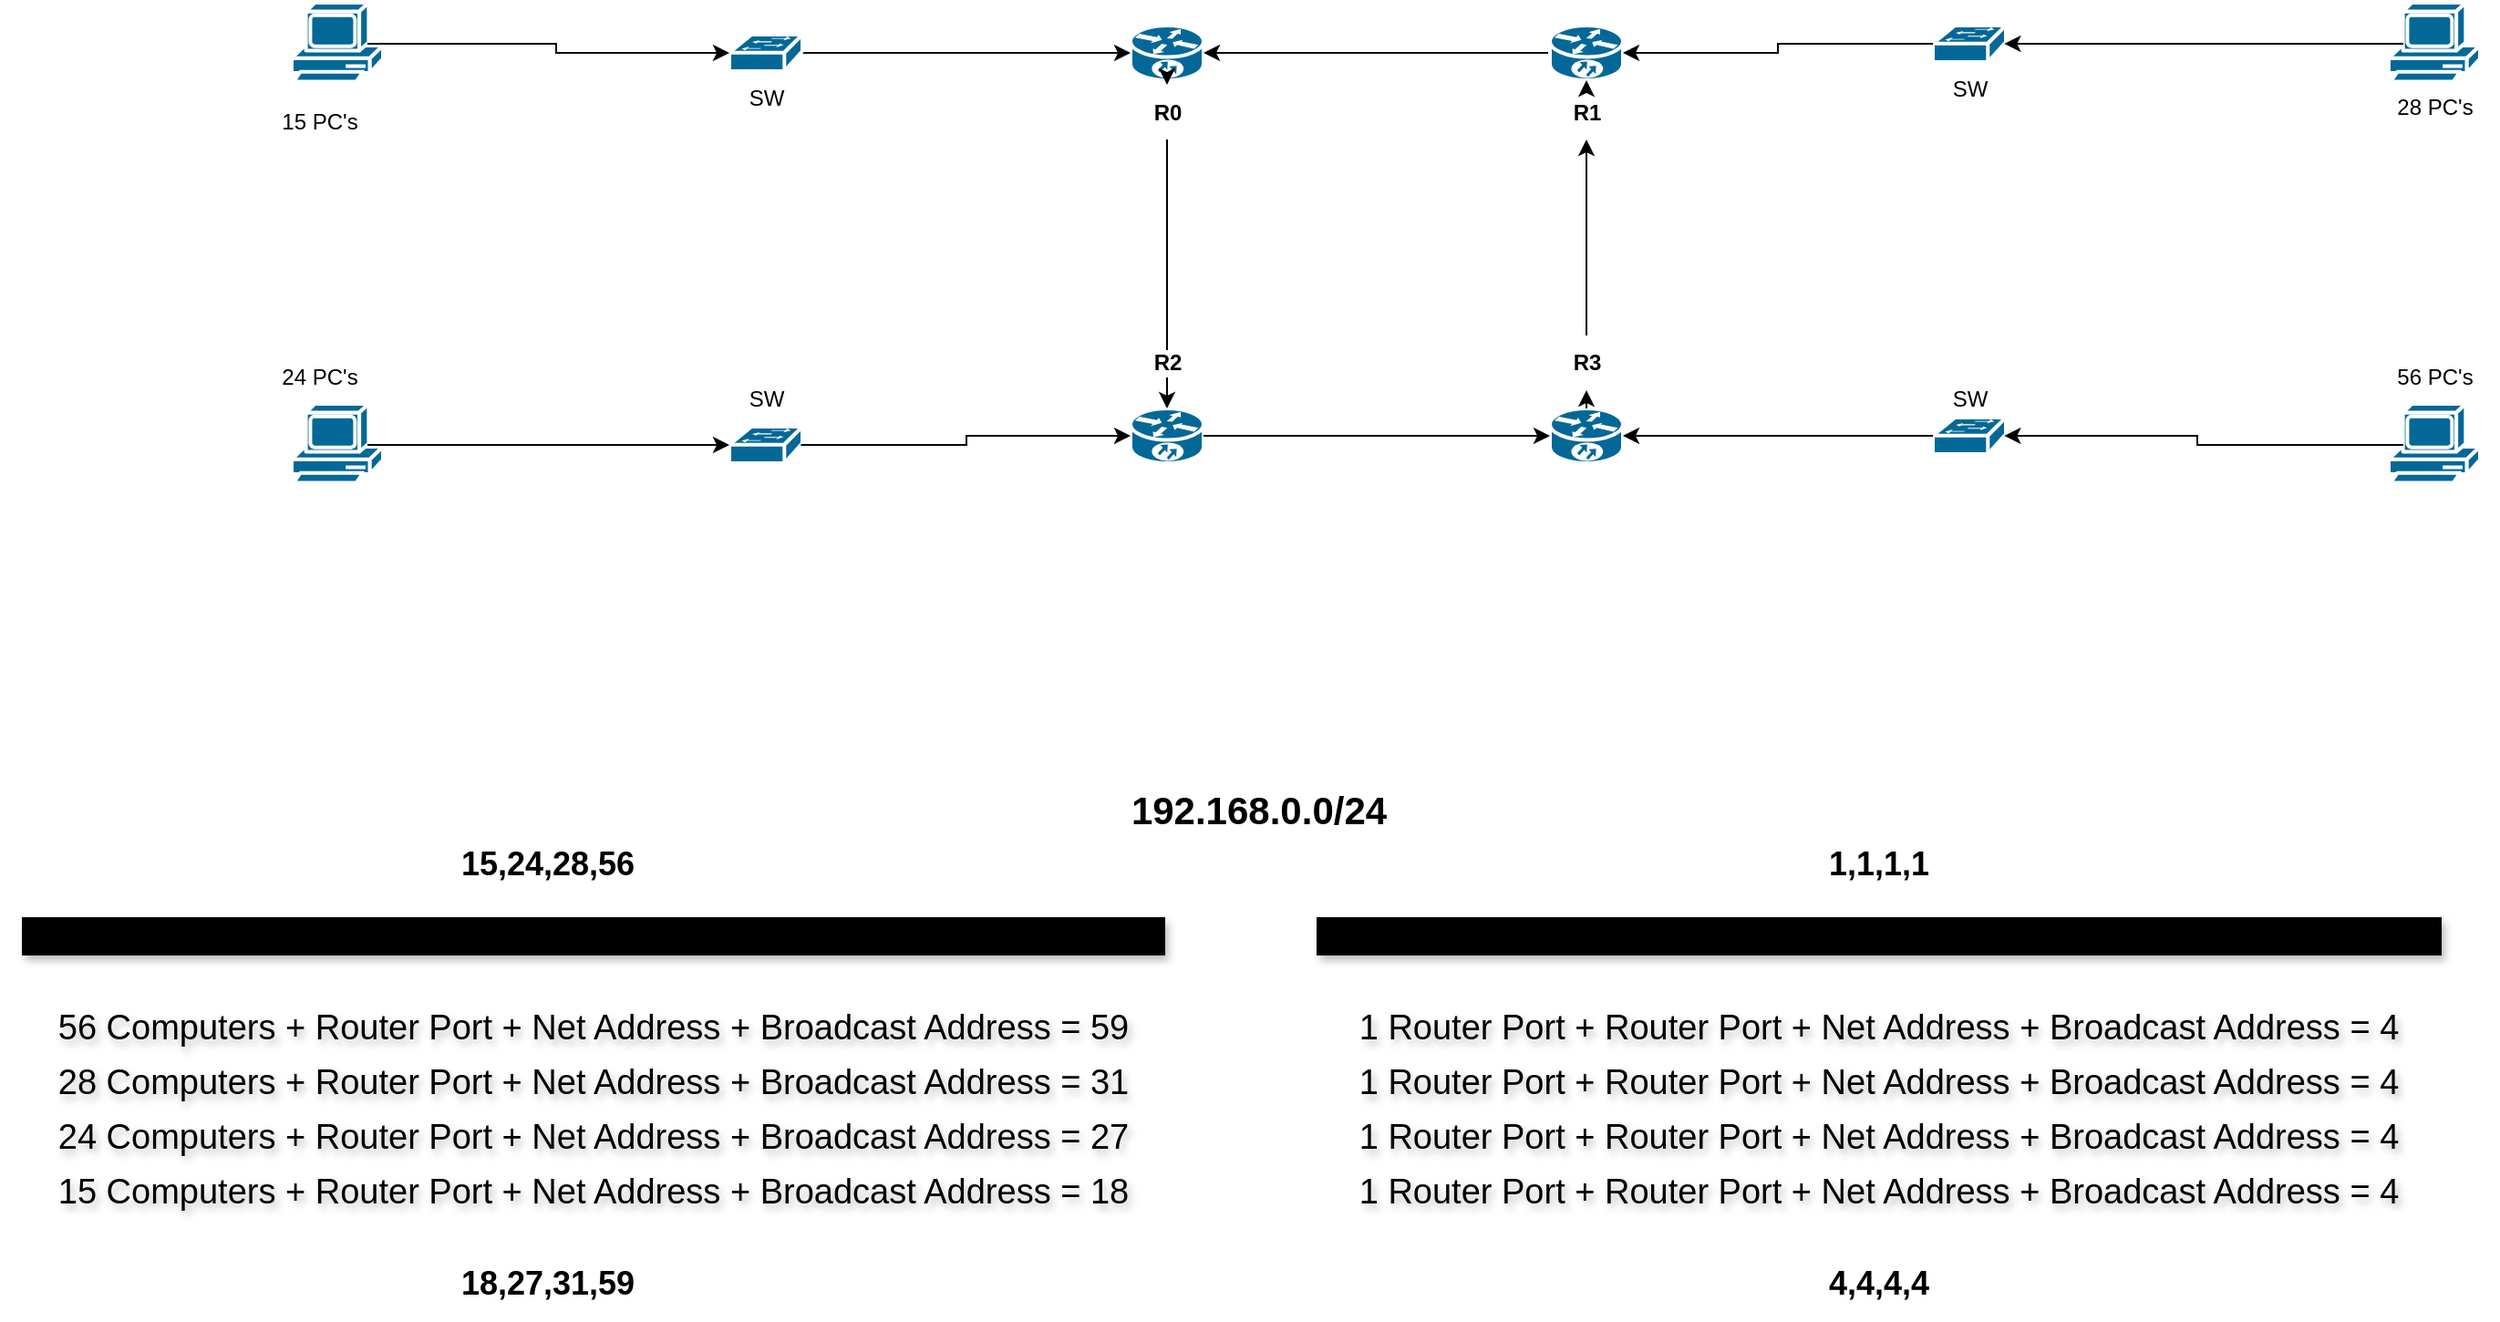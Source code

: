 <mxfile version="27.0.9">
  <diagram name="Page-1" id="5Tx74xS0qSwGj4PKJpqM">
    <mxGraphModel dx="2303" dy="805" grid="1" gridSize="10" guides="1" tooltips="1" connect="1" arrows="1" fold="1" page="1" pageScale="1" pageWidth="850" pageHeight="1100" math="0" shadow="0">
      <root>
        <mxCell id="0" />
        <mxCell id="1" parent="0" />
        <mxCell id="ZUMvITLSYGSGIxtLo2zt-1" value="" style="shape=mxgraph.cisco.routers.10700;sketch=0;html=1;pointerEvents=1;dashed=0;fillColor=#036897;strokeColor=#ffffff;strokeWidth=2;verticalLabelPosition=bottom;verticalAlign=top;align=center;outlineConnect=0;" parent="1" vertex="1">
          <mxGeometry x="240" y="150" width="40" height="30" as="geometry" />
        </mxCell>
        <mxCell id="ZUMvITLSYGSGIxtLo2zt-20" style="edgeStyle=orthogonalEdgeStyle;rounded=0;orthogonalLoop=1;jettySize=auto;html=1;exitX=0;exitY=0.5;exitDx=0;exitDy=0;exitPerimeter=0;" parent="1" source="ZUMvITLSYGSGIxtLo2zt-2" target="ZUMvITLSYGSGIxtLo2zt-1" edge="1">
          <mxGeometry relative="1" as="geometry" />
        </mxCell>
        <mxCell id="ZUMvITLSYGSGIxtLo2zt-2" value="" style="shape=mxgraph.cisco.routers.10700;sketch=0;html=1;pointerEvents=1;dashed=0;fillColor=#036897;strokeColor=#ffffff;strokeWidth=2;verticalLabelPosition=bottom;verticalAlign=top;align=center;outlineConnect=0;" parent="1" vertex="1">
          <mxGeometry x="470" y="150" width="40" height="30" as="geometry" />
        </mxCell>
        <mxCell id="ZUMvITLSYGSGIxtLo2zt-3" value="" style="shape=mxgraph.cisco.routers.10700;sketch=0;html=1;pointerEvents=1;dashed=0;fillColor=#036897;strokeColor=#ffffff;strokeWidth=2;verticalLabelPosition=bottom;verticalAlign=top;align=center;outlineConnect=0;" parent="1" vertex="1">
          <mxGeometry x="240" y="360" width="40" height="30" as="geometry" />
        </mxCell>
        <mxCell id="ZUMvITLSYGSGIxtLo2zt-4" value="" style="shape=mxgraph.cisco.routers.10700;sketch=0;html=1;pointerEvents=1;dashed=0;fillColor=#036897;strokeColor=#ffffff;strokeWidth=2;verticalLabelPosition=bottom;verticalAlign=top;align=center;outlineConnect=0;" parent="1" vertex="1">
          <mxGeometry x="470" y="360" width="40" height="30" as="geometry" />
        </mxCell>
        <mxCell id="ZUMvITLSYGSGIxtLo2zt-21" style="edgeStyle=orthogonalEdgeStyle;rounded=0;orthogonalLoop=1;jettySize=auto;html=1;exitX=0.98;exitY=0.5;exitDx=0;exitDy=0;exitPerimeter=0;" parent="1" source="ZUMvITLSYGSGIxtLo2zt-6" target="ZUMvITLSYGSGIxtLo2zt-1" edge="1">
          <mxGeometry relative="1" as="geometry" />
        </mxCell>
        <mxCell id="ZUMvITLSYGSGIxtLo2zt-6" value="" style="shape=mxgraph.cisco.switches.workgroup_switch;sketch=0;html=1;pointerEvents=1;dashed=0;fillColor=#036897;strokeColor=#ffffff;strokeWidth=2;verticalLabelPosition=bottom;verticalAlign=top;align=center;outlineConnect=0;" parent="1" vertex="1">
          <mxGeometry x="20" y="155" width="40" height="20" as="geometry" />
        </mxCell>
        <mxCell id="ZUMvITLSYGSGIxtLo2zt-7" value="" style="shape=mxgraph.cisco.switches.workgroup_switch;sketch=0;html=1;pointerEvents=1;dashed=0;fillColor=#036897;strokeColor=#ffffff;strokeWidth=2;verticalLabelPosition=bottom;verticalAlign=top;align=center;outlineConnect=0;" parent="1" vertex="1">
          <mxGeometry x="20" y="370" width="40" height="20" as="geometry" />
        </mxCell>
        <mxCell id="ZUMvITLSYGSGIxtLo2zt-9" value="" style="shape=mxgraph.cisco.switches.workgroup_switch;sketch=0;html=1;pointerEvents=1;dashed=0;fillColor=#036897;strokeColor=#ffffff;strokeWidth=2;verticalLabelPosition=bottom;verticalAlign=top;align=center;outlineConnect=0;" parent="1" vertex="1">
          <mxGeometry x="680" y="150" width="40" height="20" as="geometry" />
        </mxCell>
        <mxCell id="ZUMvITLSYGSGIxtLo2zt-10" value="" style="shape=mxgraph.cisco.switches.workgroup_switch;sketch=0;html=1;pointerEvents=1;dashed=0;fillColor=#036897;strokeColor=#ffffff;strokeWidth=2;verticalLabelPosition=bottom;verticalAlign=top;align=center;outlineConnect=0;" parent="1" vertex="1">
          <mxGeometry x="680" y="365" width="40" height="20" as="geometry" />
        </mxCell>
        <mxCell id="ZUMvITLSYGSGIxtLo2zt-11" value="" style="shape=mxgraph.cisco.computers_and_peripherals.pc;sketch=0;html=1;pointerEvents=1;dashed=0;fillColor=#036897;strokeColor=#ffffff;strokeWidth=2;verticalLabelPosition=bottom;verticalAlign=top;align=center;outlineConnect=0;" parent="1" vertex="1">
          <mxGeometry x="-220" y="137.5" width="50" height="45" as="geometry" />
        </mxCell>
        <mxCell id="ZUMvITLSYGSGIxtLo2zt-12" value="" style="shape=mxgraph.cisco.computers_and_peripherals.pc;sketch=0;html=1;pointerEvents=1;dashed=0;fillColor=#036897;strokeColor=#ffffff;strokeWidth=2;verticalLabelPosition=bottom;verticalAlign=top;align=center;outlineConnect=0;" parent="1" vertex="1">
          <mxGeometry x="-220" y="357.5" width="50" height="45" as="geometry" />
        </mxCell>
        <mxCell id="ZUMvITLSYGSGIxtLo2zt-13" value="" style="shape=mxgraph.cisco.computers_and_peripherals.pc;sketch=0;html=1;pointerEvents=1;dashed=0;fillColor=#036897;strokeColor=#ffffff;strokeWidth=2;verticalLabelPosition=bottom;verticalAlign=top;align=center;outlineConnect=0;" parent="1" vertex="1">
          <mxGeometry x="930" y="137.5" width="50" height="45" as="geometry" />
        </mxCell>
        <mxCell id="ZUMvITLSYGSGIxtLo2zt-14" value="" style="shape=mxgraph.cisco.computers_and_peripherals.pc;sketch=0;html=1;pointerEvents=1;dashed=0;fillColor=#036897;strokeColor=#ffffff;strokeWidth=2;verticalLabelPosition=bottom;verticalAlign=top;align=center;outlineConnect=0;" parent="1" vertex="1">
          <mxGeometry x="930" y="357.5" width="50" height="45" as="geometry" />
        </mxCell>
        <mxCell id="ZUMvITLSYGSGIxtLo2zt-16" style="edgeStyle=orthogonalEdgeStyle;rounded=0;orthogonalLoop=1;jettySize=auto;html=1;exitX=0.5;exitY=1;exitDx=0;exitDy=0;exitPerimeter=0;entryX=0.5;entryY=0;entryDx=0;entryDy=0;entryPerimeter=0;" parent="1" source="ZUMvITLSYGSGIxtLo2zt-39" target="ZUMvITLSYGSGIxtLo2zt-3" edge="1">
          <mxGeometry relative="1" as="geometry" />
        </mxCell>
        <mxCell id="ZUMvITLSYGSGIxtLo2zt-18" style="edgeStyle=orthogonalEdgeStyle;rounded=0;orthogonalLoop=1;jettySize=auto;html=1;exitX=1;exitY=0.5;exitDx=0;exitDy=0;exitPerimeter=0;entryX=0;entryY=0.5;entryDx=0;entryDy=0;entryPerimeter=0;" parent="1" source="ZUMvITLSYGSGIxtLo2zt-3" target="ZUMvITLSYGSGIxtLo2zt-4" edge="1">
          <mxGeometry relative="1" as="geometry" />
        </mxCell>
        <mxCell id="ZUMvITLSYGSGIxtLo2zt-19" style="edgeStyle=orthogonalEdgeStyle;rounded=0;orthogonalLoop=1;jettySize=auto;html=1;exitX=0.5;exitY=0;exitDx=0;exitDy=0;exitPerimeter=0;entryX=0.5;entryY=1;entryDx=0;entryDy=0;entryPerimeter=0;" parent="1" source="ZUMvITLSYGSGIxtLo2zt-43" target="ZUMvITLSYGSGIxtLo2zt-2" edge="1">
          <mxGeometry relative="1" as="geometry" />
        </mxCell>
        <mxCell id="ZUMvITLSYGSGIxtLo2zt-22" style="edgeStyle=orthogonalEdgeStyle;rounded=0;orthogonalLoop=1;jettySize=auto;html=1;exitX=0.98;exitY=0.5;exitDx=0;exitDy=0;exitPerimeter=0;entryX=0;entryY=0.5;entryDx=0;entryDy=0;entryPerimeter=0;" parent="1" source="ZUMvITLSYGSGIxtLo2zt-7" target="ZUMvITLSYGSGIxtLo2zt-3" edge="1">
          <mxGeometry relative="1" as="geometry" />
        </mxCell>
        <mxCell id="ZUMvITLSYGSGIxtLo2zt-23" style="edgeStyle=orthogonalEdgeStyle;rounded=0;orthogonalLoop=1;jettySize=auto;html=1;exitX=0;exitY=0.5;exitDx=0;exitDy=0;exitPerimeter=0;entryX=1;entryY=0.5;entryDx=0;entryDy=0;entryPerimeter=0;" parent="1" source="ZUMvITLSYGSGIxtLo2zt-10" target="ZUMvITLSYGSGIxtLo2zt-4" edge="1">
          <mxGeometry relative="1" as="geometry" />
        </mxCell>
        <mxCell id="ZUMvITLSYGSGIxtLo2zt-24" style="edgeStyle=orthogonalEdgeStyle;rounded=0;orthogonalLoop=1;jettySize=auto;html=1;exitX=0;exitY=0.5;exitDx=0;exitDy=0;exitPerimeter=0;entryX=1;entryY=0.5;entryDx=0;entryDy=0;entryPerimeter=0;" parent="1" source="ZUMvITLSYGSGIxtLo2zt-9" target="ZUMvITLSYGSGIxtLo2zt-2" edge="1">
          <mxGeometry relative="1" as="geometry" />
        </mxCell>
        <mxCell id="ZUMvITLSYGSGIxtLo2zt-25" style="edgeStyle=orthogonalEdgeStyle;rounded=0;orthogonalLoop=1;jettySize=auto;html=1;exitX=0.83;exitY=0.5;exitDx=0;exitDy=0;exitPerimeter=0;entryX=0;entryY=0.5;entryDx=0;entryDy=0;entryPerimeter=0;" parent="1" source="ZUMvITLSYGSGIxtLo2zt-11" target="ZUMvITLSYGSGIxtLo2zt-6" edge="1">
          <mxGeometry relative="1" as="geometry" />
        </mxCell>
        <mxCell id="ZUMvITLSYGSGIxtLo2zt-26" style="edgeStyle=orthogonalEdgeStyle;rounded=0;orthogonalLoop=1;jettySize=auto;html=1;exitX=0.83;exitY=0.5;exitDx=0;exitDy=0;exitPerimeter=0;entryX=0;entryY=0.5;entryDx=0;entryDy=0;entryPerimeter=0;" parent="1" source="ZUMvITLSYGSGIxtLo2zt-12" target="ZUMvITLSYGSGIxtLo2zt-7" edge="1">
          <mxGeometry relative="1" as="geometry" />
        </mxCell>
        <mxCell id="ZUMvITLSYGSGIxtLo2zt-27" style="edgeStyle=orthogonalEdgeStyle;rounded=0;orthogonalLoop=1;jettySize=auto;html=1;exitX=0.16;exitY=0.5;exitDx=0;exitDy=0;exitPerimeter=0;entryX=0.98;entryY=0.5;entryDx=0;entryDy=0;entryPerimeter=0;" parent="1" source="ZUMvITLSYGSGIxtLo2zt-13" target="ZUMvITLSYGSGIxtLo2zt-9" edge="1">
          <mxGeometry relative="1" as="geometry" />
        </mxCell>
        <mxCell id="ZUMvITLSYGSGIxtLo2zt-28" style="edgeStyle=orthogonalEdgeStyle;rounded=0;orthogonalLoop=1;jettySize=auto;html=1;exitX=0.16;exitY=0.5;exitDx=0;exitDy=0;exitPerimeter=0;entryX=0.98;entryY=0.5;entryDx=0;entryDy=0;entryPerimeter=0;" parent="1" source="ZUMvITLSYGSGIxtLo2zt-14" target="ZUMvITLSYGSGIxtLo2zt-10" edge="1">
          <mxGeometry relative="1" as="geometry" />
        </mxCell>
        <mxCell id="ZUMvITLSYGSGIxtLo2zt-29" value="15 PC&#39;s" style="text;html=1;align=center;verticalAlign=middle;resizable=0;points=[];autosize=1;strokeColor=none;fillColor=none;" parent="1" vertex="1">
          <mxGeometry x="-240" y="188" width="70" height="30" as="geometry" />
        </mxCell>
        <mxCell id="ZUMvITLSYGSGIxtLo2zt-30" value="24 PC&#39;s" style="text;html=1;align=center;verticalAlign=middle;resizable=0;points=[];autosize=1;strokeColor=none;fillColor=none;" parent="1" vertex="1">
          <mxGeometry x="-240" y="327.5" width="70" height="30" as="geometry" />
        </mxCell>
        <mxCell id="ZUMvITLSYGSGIxtLo2zt-33" value="28 PC&#39;s" style="text;html=1;align=center;verticalAlign=middle;resizable=0;points=[];autosize=1;strokeColor=none;fillColor=none;" parent="1" vertex="1">
          <mxGeometry x="920" y="180" width="70" height="30" as="geometry" />
        </mxCell>
        <mxCell id="ZUMvITLSYGSGIxtLo2zt-34" value="56 PC&#39;s" style="text;html=1;align=center;verticalAlign=middle;resizable=0;points=[];autosize=1;strokeColor=none;fillColor=none;" parent="1" vertex="1">
          <mxGeometry x="920" y="327.5" width="70" height="30" as="geometry" />
        </mxCell>
        <mxCell id="ZUMvITLSYGSGIxtLo2zt-35" value="SW" style="text;html=1;align=center;verticalAlign=middle;resizable=0;points=[];autosize=1;strokeColor=none;fillColor=none;" parent="1" vertex="1">
          <mxGeometry x="20" y="175" width="40" height="30" as="geometry" />
        </mxCell>
        <mxCell id="ZUMvITLSYGSGIxtLo2zt-36" value="SW" style="text;html=1;align=center;verticalAlign=middle;resizable=0;points=[];autosize=1;strokeColor=none;fillColor=none;" parent="1" vertex="1">
          <mxGeometry x="20" y="340" width="40" height="30" as="geometry" />
        </mxCell>
        <mxCell id="ZUMvITLSYGSGIxtLo2zt-37" value="SW" style="text;html=1;align=center;verticalAlign=middle;resizable=0;points=[];autosize=1;strokeColor=none;fillColor=none;" parent="1" vertex="1">
          <mxGeometry x="680" y="170" width="40" height="30" as="geometry" />
        </mxCell>
        <mxCell id="ZUMvITLSYGSGIxtLo2zt-38" value="SW" style="text;html=1;align=center;verticalAlign=middle;resizable=0;points=[];autosize=1;strokeColor=none;fillColor=none;" parent="1" vertex="1">
          <mxGeometry x="680" y="340" width="40" height="30" as="geometry" />
        </mxCell>
        <mxCell id="ZUMvITLSYGSGIxtLo2zt-40" value="" style="edgeStyle=orthogonalEdgeStyle;rounded=0;orthogonalLoop=1;jettySize=auto;html=1;exitX=0.5;exitY=1;exitDx=0;exitDy=0;exitPerimeter=0;entryX=0.5;entryY=0;entryDx=0;entryDy=0;entryPerimeter=0;" parent="1" source="ZUMvITLSYGSGIxtLo2zt-1" target="ZUMvITLSYGSGIxtLo2zt-39" edge="1">
          <mxGeometry relative="1" as="geometry">
            <mxPoint x="260" y="180" as="sourcePoint" />
            <mxPoint x="260" y="360" as="targetPoint" />
          </mxGeometry>
        </mxCell>
        <mxCell id="ZUMvITLSYGSGIxtLo2zt-39" value="&lt;b&gt;R0&lt;/b&gt;" style="text;html=1;align=center;verticalAlign=middle;resizable=0;points=[];autosize=1;strokeColor=none;fillColor=none;" parent="1" vertex="1">
          <mxGeometry x="240" y="182.5" width="40" height="30" as="geometry" />
        </mxCell>
        <mxCell id="ZUMvITLSYGSGIxtLo2zt-44" value="" style="edgeStyle=orthogonalEdgeStyle;rounded=0;orthogonalLoop=1;jettySize=auto;html=1;exitX=0.5;exitY=0;exitDx=0;exitDy=0;exitPerimeter=0;entryX=0.5;entryY=1;entryDx=0;entryDy=0;entryPerimeter=0;" parent="1" source="ZUMvITLSYGSGIxtLo2zt-46" target="ZUMvITLSYGSGIxtLo2zt-43" edge="1">
          <mxGeometry relative="1" as="geometry">
            <mxPoint x="490" y="360" as="sourcePoint" />
            <mxPoint x="490" y="180" as="targetPoint" />
          </mxGeometry>
        </mxCell>
        <mxCell id="ZUMvITLSYGSGIxtLo2zt-43" value="&lt;b&gt;R1&lt;/b&gt;" style="text;html=1;align=center;verticalAlign=middle;resizable=0;points=[];autosize=1;strokeColor=none;fillColor=none;" parent="1" vertex="1">
          <mxGeometry x="470" y="182.5" width="40" height="30" as="geometry" />
        </mxCell>
        <mxCell id="ZUMvITLSYGSGIxtLo2zt-45" value="&lt;b&gt;R2&lt;/b&gt;" style="text;html=1;align=center;verticalAlign=middle;resizable=0;points=[];autosize=1;strokeColor=none;fillColor=none;labelBackgroundColor=default;" parent="1" vertex="1">
          <mxGeometry x="240" y="320" width="40" height="30" as="geometry" />
        </mxCell>
        <mxCell id="ZUMvITLSYGSGIxtLo2zt-47" value="" style="edgeStyle=orthogonalEdgeStyle;rounded=0;orthogonalLoop=1;jettySize=auto;html=1;exitX=0.5;exitY=0;exitDx=0;exitDy=0;exitPerimeter=0;entryX=0.5;entryY=1;entryDx=0;entryDy=0;entryPerimeter=0;" parent="1" source="ZUMvITLSYGSGIxtLo2zt-4" target="ZUMvITLSYGSGIxtLo2zt-46" edge="1">
          <mxGeometry relative="1" as="geometry">
            <mxPoint x="490" y="360" as="sourcePoint" />
            <mxPoint x="490" y="213" as="targetPoint" />
          </mxGeometry>
        </mxCell>
        <mxCell id="ZUMvITLSYGSGIxtLo2zt-46" value="&lt;b&gt;R3&lt;/b&gt;" style="text;html=1;align=center;verticalAlign=middle;resizable=0;points=[];autosize=1;strokeColor=none;fillColor=none;labelBackgroundColor=default;" parent="1" vertex="1">
          <mxGeometry x="470" y="320" width="40" height="30" as="geometry" />
        </mxCell>
        <mxCell id="ZUMvITLSYGSGIxtLo2zt-48" value="&lt;font style=&quot;font-size: 18px;&quot;&gt;&lt;b&gt;15,24,28,56&lt;/b&gt;&lt;/font&gt;" style="text;html=1;align=center;verticalAlign=middle;resizable=0;points=[];autosize=1;strokeColor=none;fillColor=none;" parent="1" vertex="1">
          <mxGeometry x="-140" y="590" width="120" height="40" as="geometry" />
        </mxCell>
        <mxCell id="ZUMvITLSYGSGIxtLo2zt-49" value="&lt;font style=&quot;font-size: 18px;&quot;&gt;&lt;b&gt;18,27,31,59&lt;/b&gt;&lt;/font&gt;" style="text;html=1;align=center;verticalAlign=middle;resizable=0;points=[];autosize=1;strokeColor=none;fillColor=none;" parent="1" vertex="1">
          <mxGeometry x="-140" y="820" width="120" height="40" as="geometry" />
        </mxCell>
        <mxCell id="ZUMvITLSYGSGIxtLo2zt-51" value="&lt;span style=&quot;font-size: 18px;&quot;&gt;&lt;b&gt;1,1,1,1&lt;/b&gt;&lt;/span&gt;" style="text;html=1;align=center;verticalAlign=middle;resizable=0;points=[];autosize=1;strokeColor=none;fillColor=none;" parent="1" vertex="1">
          <mxGeometry x="610" y="590" width="80" height="40" as="geometry" />
        </mxCell>
        <mxCell id="ZUMvITLSYGSGIxtLo2zt-52" value="&lt;font style=&quot;font-size: 18px;&quot;&gt;&lt;b&gt;4,4,4,4&lt;/b&gt;&lt;/font&gt;" style="text;html=1;align=center;verticalAlign=middle;resizable=0;points=[];autosize=1;strokeColor=none;fillColor=none;" parent="1" vertex="1">
          <mxGeometry x="610" y="820" width="80" height="40" as="geometry" />
        </mxCell>
        <mxCell id="ZUMvITLSYGSGIxtLo2zt-54" value="&lt;font style=&quot;font-size: 19px; background-color: light-dark(rgb(0, 0, 0), rgb(22, 138, 20));&quot;&gt;&amp;nbsp; [No. Of Computers] + Router Port + Net Address + Broadcast Address =&amp;nbsp;&amp;nbsp;&lt;/font&gt;" style="text;html=1;align=center;verticalAlign=middle;resizable=0;points=[];autosize=1;strokeColor=none;fillColor=none;labelBackgroundColor=light-dark(default, #21d1e8);textShadow=1;" parent="1" vertex="1">
          <mxGeometry x="-380" y="630" width="650" height="40" as="geometry" />
        </mxCell>
        <mxCell id="ZUMvITLSYGSGIxtLo2zt-56" value="&lt;font style=&quot;font-size: 19px;&quot;&gt;56 Computers + Router Port + Net Address + Broadcast Address = 59&lt;/font&gt;" style="text;html=1;align=center;verticalAlign=middle;resizable=0;points=[];autosize=1;strokeColor=none;fillColor=none;labelBackgroundColor=none;textShadow=1;" parent="1" vertex="1">
          <mxGeometry x="-360" y="680" width="610" height="40" as="geometry" />
        </mxCell>
        <mxCell id="ZUMvITLSYGSGIxtLo2zt-57" value="&lt;font style=&quot;font-size: 19px;&quot;&gt;28 Computers + Router Port + Net Address + Broadcast Address = 31&lt;/font&gt;" style="text;html=1;align=center;verticalAlign=middle;resizable=0;points=[];autosize=1;strokeColor=none;fillColor=none;labelBackgroundColor=none;textShadow=1;" parent="1" vertex="1">
          <mxGeometry x="-360" y="710" width="610" height="40" as="geometry" />
        </mxCell>
        <mxCell id="ZUMvITLSYGSGIxtLo2zt-59" value="&lt;font style=&quot;font-size: 19px;&quot;&gt;15 Computers + Router Port + Net Address + Broadcast Address = 18&lt;/font&gt;" style="text;html=1;align=center;verticalAlign=middle;resizable=0;points=[];autosize=1;strokeColor=none;fillColor=none;labelBackgroundColor=none;textShadow=1;" parent="1" vertex="1">
          <mxGeometry x="-360" y="770" width="610" height="40" as="geometry" />
        </mxCell>
        <mxCell id="ZUMvITLSYGSGIxtLo2zt-60" value="&lt;font style=&quot;font-size: 19px;&quot;&gt;24 Computers + Router Port + Net Address + Broadcast Address = 27&lt;/font&gt;" style="text;html=1;align=center;verticalAlign=middle;resizable=0;points=[];autosize=1;strokeColor=none;fillColor=none;labelBackgroundColor=none;textShadow=1;" parent="1" vertex="1">
          <mxGeometry x="-360" y="740" width="610" height="40" as="geometry" />
        </mxCell>
        <mxCell id="ZUMvITLSYGSGIxtLo2zt-62" value="&lt;font style=&quot;font-size: 19px; background-color: light-dark(rgb(0, 0, 0), rgb(10, 0, 143));&quot;&gt;&amp;nbsp; 1 Router&#39;s Port + 2 Router&#39;s Port + Net Address + Broadcast Address =&amp;nbsp;&amp;nbsp;&lt;/font&gt;" style="text;html=1;align=center;verticalAlign=middle;resizable=0;points=[];autosize=1;strokeColor=none;fillColor=none;labelBackgroundColor=light-dark(default, #21d1e8);textShadow=1;" parent="1" vertex="1">
          <mxGeometry x="330" y="630" width="640" height="40" as="geometry" />
        </mxCell>
        <mxCell id="ZUMvITLSYGSGIxtLo2zt-63" value="&lt;font style=&quot;font-size: 19px;&quot;&gt;&lt;span&gt;1 Router Port&lt;/span&gt;&amp;nbsp;+ Router Port + Net Address + Broadcast Address = 4&lt;/font&gt;" style="text;html=1;align=center;verticalAlign=middle;resizable=0;points=[];autosize=1;strokeColor=none;fillColor=none;labelBackgroundColor=none;textShadow=1;" parent="1" vertex="1">
          <mxGeometry x="355" y="680" width="590" height="40" as="geometry" />
        </mxCell>
        <mxCell id="ZUMvITLSYGSGIxtLo2zt-64" value="&lt;font style=&quot;font-size: 19px;&quot;&gt;1 Router Port&amp;nbsp;+ Router Port + Net Address + Broadcast Address = 4&lt;/font&gt;" style="text;html=1;align=center;verticalAlign=middle;resizable=0;points=[];autosize=1;strokeColor=none;fillColor=none;labelBackgroundColor=none;textShadow=1;" parent="1" vertex="1">
          <mxGeometry x="355" y="710" width="590" height="40" as="geometry" />
        </mxCell>
        <mxCell id="ZUMvITLSYGSGIxtLo2zt-65" value="&lt;font style=&quot;font-size: 19px;&quot;&gt;1 Router Port&amp;nbsp;+ Router Port + Net Address + Broadcast Address = 4&lt;/font&gt;" style="text;html=1;align=center;verticalAlign=middle;resizable=0;points=[];autosize=1;strokeColor=none;fillColor=none;labelBackgroundColor=none;textShadow=1;" parent="1" vertex="1">
          <mxGeometry x="355" y="740" width="590" height="40" as="geometry" />
        </mxCell>
        <mxCell id="ZUMvITLSYGSGIxtLo2zt-66" value="&lt;font style=&quot;font-size: 19px;&quot;&gt;1 Router Port&amp;nbsp;+ Router Port + Net Address + Broadcast Address = 4&lt;/font&gt;" style="text;html=1;align=center;verticalAlign=middle;resizable=0;points=[];autosize=1;strokeColor=none;fillColor=none;labelBackgroundColor=none;textShadow=1;" parent="1" vertex="1">
          <mxGeometry x="355" y="770" width="590" height="40" as="geometry" />
        </mxCell>
        <mxCell id="diLK1GdmKtpo_UjDaeVa-1" value="&lt;b&gt;&lt;font style=&quot;font-size: 21px;&quot;&gt;192.168.0.0/24&lt;/font&gt;&lt;/b&gt;" style="text;html=1;align=center;verticalAlign=middle;resizable=0;points=[];autosize=1;strokeColor=none;fillColor=none;" vertex="1" parent="1">
          <mxGeometry x="230" y="560" width="160" height="40" as="geometry" />
        </mxCell>
      </root>
    </mxGraphModel>
  </diagram>
</mxfile>
